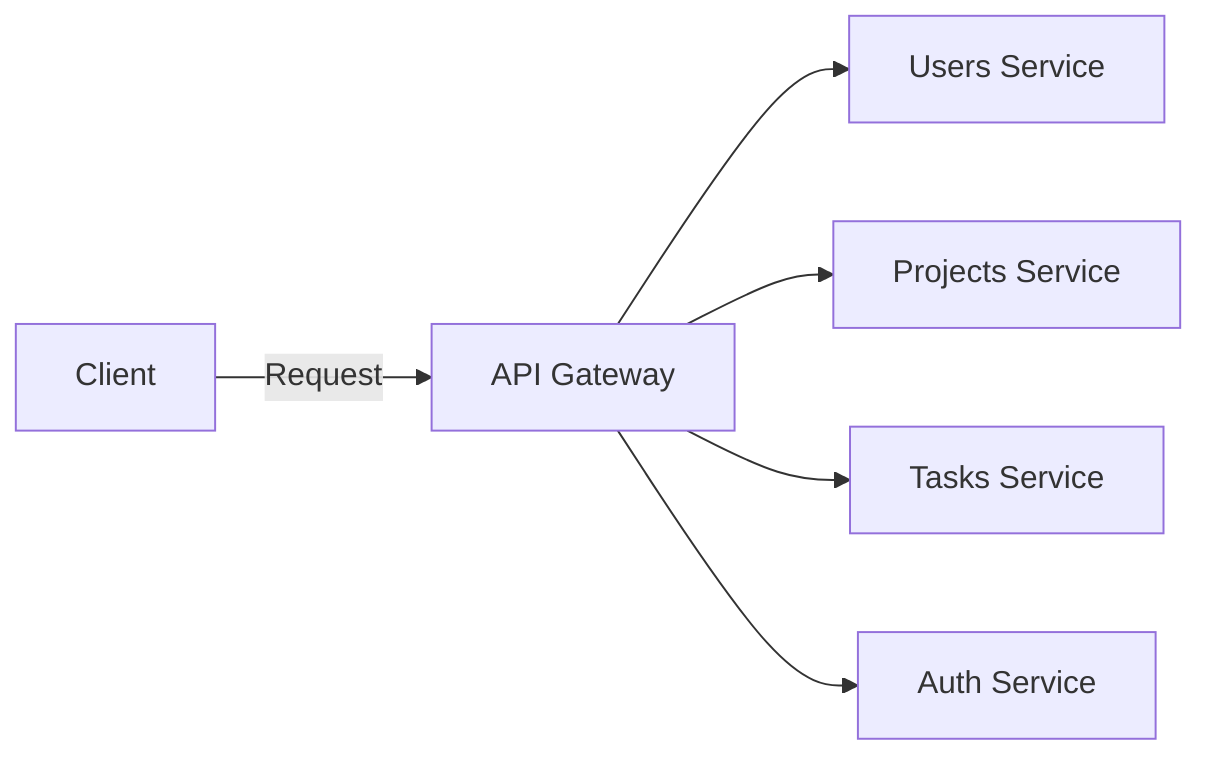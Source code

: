 graph LR
    Client -->|Request| API_Gateway[API Gateway]
    API_Gateway --> Users_Service[Users Service]
    API_Gateway --> Projects_Service[Projects Service]
    API_Gateway --> Tasks_Service[Tasks Service]
    API_Gateway --> Auth_Service[Auth Service]
